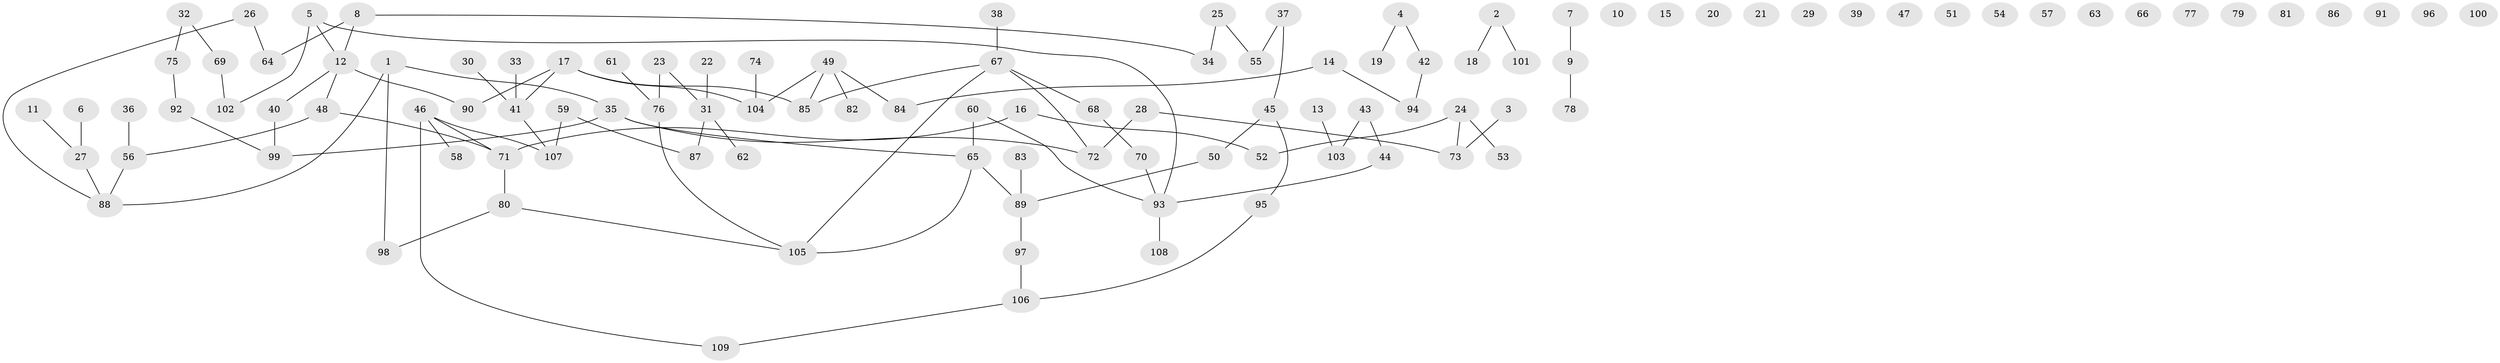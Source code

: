 // coarse degree distribution, {7: 0.029411764705882353, 1: 0.11764705882352941, 6: 0.058823529411764705, 3: 0.20588235294117646, 2: 0.4411764705882353, 4: 0.08823529411764706, 5: 0.058823529411764705}
// Generated by graph-tools (version 1.1) at 2025/48/03/04/25 22:48:03]
// undirected, 109 vertices, 103 edges
graph export_dot {
  node [color=gray90,style=filled];
  1;
  2;
  3;
  4;
  5;
  6;
  7;
  8;
  9;
  10;
  11;
  12;
  13;
  14;
  15;
  16;
  17;
  18;
  19;
  20;
  21;
  22;
  23;
  24;
  25;
  26;
  27;
  28;
  29;
  30;
  31;
  32;
  33;
  34;
  35;
  36;
  37;
  38;
  39;
  40;
  41;
  42;
  43;
  44;
  45;
  46;
  47;
  48;
  49;
  50;
  51;
  52;
  53;
  54;
  55;
  56;
  57;
  58;
  59;
  60;
  61;
  62;
  63;
  64;
  65;
  66;
  67;
  68;
  69;
  70;
  71;
  72;
  73;
  74;
  75;
  76;
  77;
  78;
  79;
  80;
  81;
  82;
  83;
  84;
  85;
  86;
  87;
  88;
  89;
  90;
  91;
  92;
  93;
  94;
  95;
  96;
  97;
  98;
  99;
  100;
  101;
  102;
  103;
  104;
  105;
  106;
  107;
  108;
  109;
  1 -- 35;
  1 -- 88;
  1 -- 98;
  2 -- 18;
  2 -- 101;
  3 -- 73;
  4 -- 19;
  4 -- 42;
  5 -- 12;
  5 -- 93;
  5 -- 102;
  6 -- 27;
  7 -- 9;
  8 -- 12;
  8 -- 34;
  8 -- 64;
  9 -- 78;
  11 -- 27;
  12 -- 40;
  12 -- 48;
  12 -- 90;
  13 -- 103;
  14 -- 84;
  14 -- 94;
  16 -- 52;
  16 -- 71;
  17 -- 41;
  17 -- 85;
  17 -- 90;
  17 -- 104;
  22 -- 31;
  23 -- 31;
  23 -- 76;
  24 -- 52;
  24 -- 53;
  24 -- 73;
  25 -- 34;
  25 -- 55;
  26 -- 64;
  26 -- 88;
  27 -- 88;
  28 -- 72;
  28 -- 73;
  30 -- 41;
  31 -- 62;
  31 -- 87;
  32 -- 69;
  32 -- 75;
  33 -- 41;
  35 -- 65;
  35 -- 72;
  35 -- 99;
  36 -- 56;
  37 -- 45;
  37 -- 55;
  38 -- 67;
  40 -- 99;
  41 -- 107;
  42 -- 94;
  43 -- 44;
  43 -- 103;
  44 -- 93;
  45 -- 50;
  45 -- 95;
  46 -- 58;
  46 -- 71;
  46 -- 107;
  46 -- 109;
  48 -- 56;
  48 -- 71;
  49 -- 82;
  49 -- 84;
  49 -- 85;
  49 -- 104;
  50 -- 89;
  56 -- 88;
  59 -- 87;
  59 -- 107;
  60 -- 65;
  60 -- 93;
  61 -- 76;
  65 -- 89;
  65 -- 105;
  67 -- 68;
  67 -- 72;
  67 -- 85;
  67 -- 105;
  68 -- 70;
  69 -- 102;
  70 -- 93;
  71 -- 80;
  74 -- 104;
  75 -- 92;
  76 -- 105;
  80 -- 98;
  80 -- 105;
  83 -- 89;
  89 -- 97;
  92 -- 99;
  93 -- 108;
  95 -- 106;
  97 -- 106;
  106 -- 109;
}
